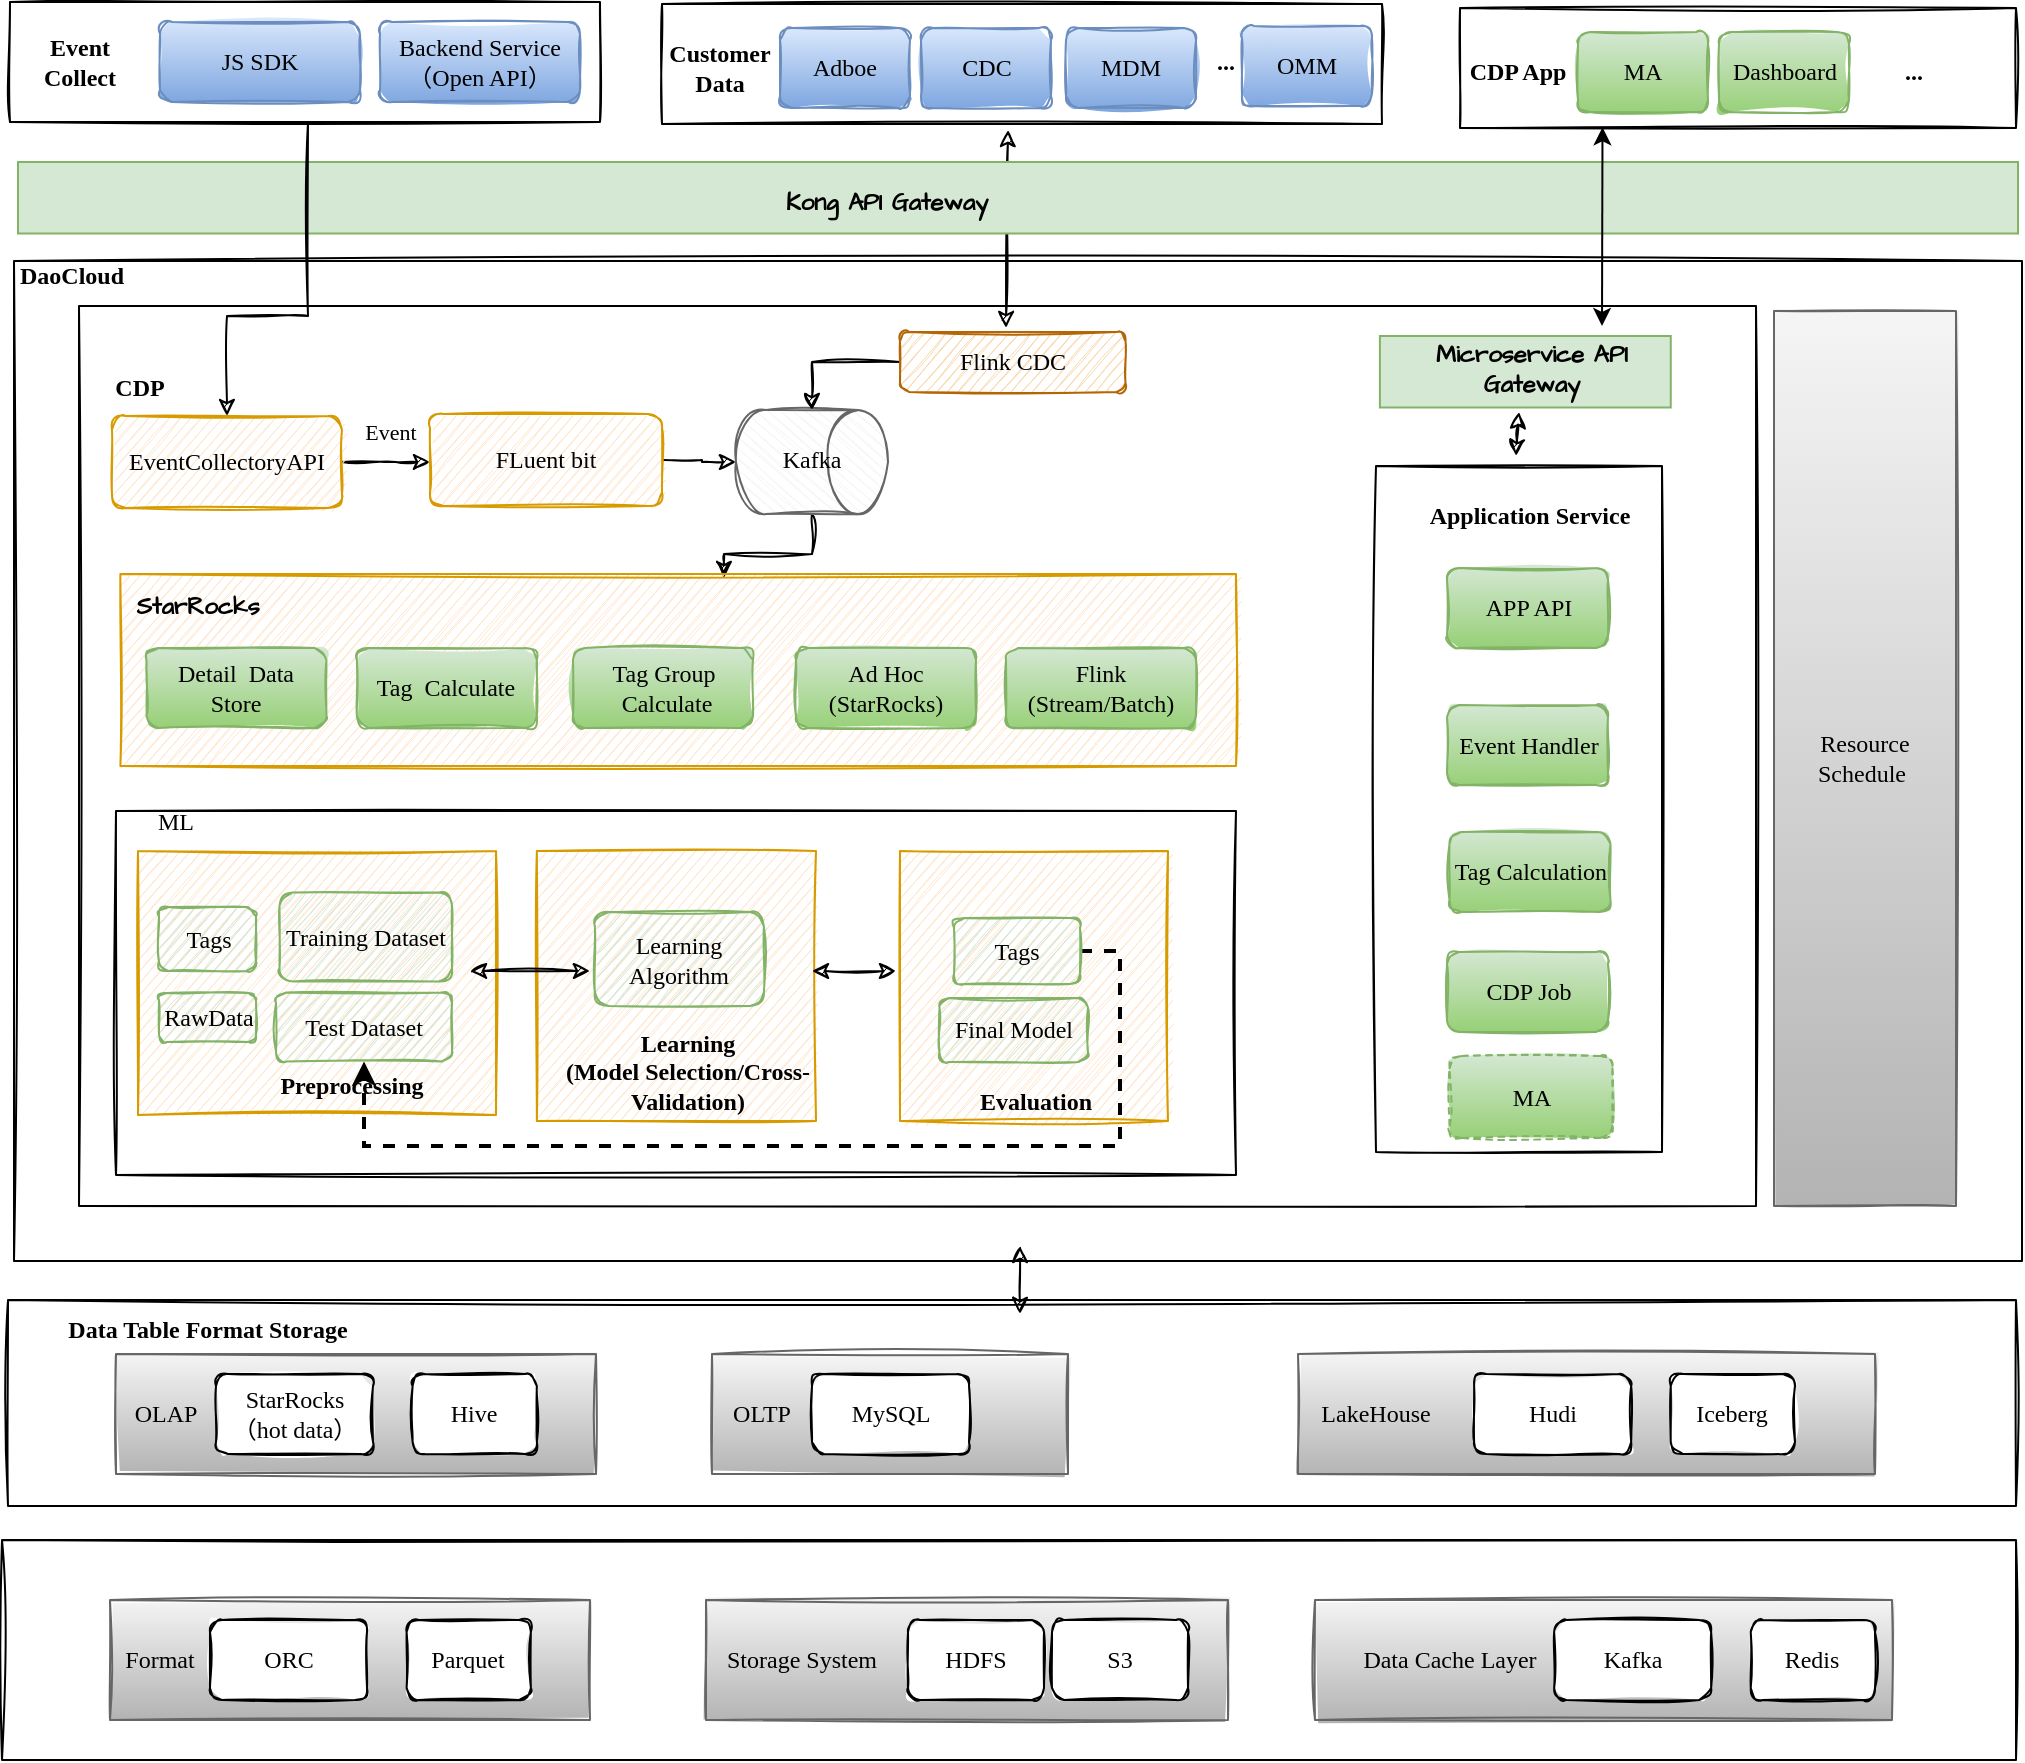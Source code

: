 <mxfile version="20.8.20" type="github">
  <diagram id="C5RBs43oDa-KdzZeNtuy" name="Page-1">
    <mxGraphModel dx="-633" dy="-472" grid="1" gridSize="10" guides="1" tooltips="1" connect="1" arrows="1" fold="1" page="1" pageScale="1" pageWidth="827" pageHeight="1169" math="0" shadow="0">
      <root>
        <mxCell id="WIyWlLk6GJQsqaUBKTNV-0" />
        <mxCell id="WIyWlLk6GJQsqaUBKTNV-1" parent="WIyWlLk6GJQsqaUBKTNV-0" />
        <mxCell id="f4Q4e2Ie5R9jhy5nibJb-0" value="" style="rounded=0;whiteSpace=wrap;html=1;sketch=1;fontFamily=Comic Sans MS;gradientColor=none;" vertex="1" parent="WIyWlLk6GJQsqaUBKTNV-1">
          <mxGeometry x="1666" y="2567" width="1004" height="103" as="geometry" />
        </mxCell>
        <mxCell id="f4Q4e2Ie5R9jhy5nibJb-1" value="" style="rounded=0;whiteSpace=wrap;html=1;sketch=1;fontFamily=Comic Sans MS;gradientColor=none;" vertex="1" parent="WIyWlLk6GJQsqaUBKTNV-1">
          <mxGeometry x="1669" y="2047.5" width="1004" height="500" as="geometry" />
        </mxCell>
        <mxCell id="f4Q4e2Ie5R9jhy5nibJb-2" value="" style="rounded=0;whiteSpace=wrap;html=1;sketch=1;fontFamily=Comic Sans MS;gradientColor=none;" vertex="1" parent="WIyWlLk6GJQsqaUBKTNV-1">
          <mxGeometry x="1701.5" y="2070" width="838.5" height="450" as="geometry" />
        </mxCell>
        <mxCell id="f4Q4e2Ie5R9jhy5nibJb-3" value="" style="rounded=0;whiteSpace=wrap;html=1;sketch=1;fontFamily=Comic Sans MS;gradientColor=none;" vertex="1" parent="WIyWlLk6GJQsqaUBKTNV-1">
          <mxGeometry x="1667" y="1918" width="295" height="60" as="geometry" />
        </mxCell>
        <mxCell id="f4Q4e2Ie5R9jhy5nibJb-4" value="Event Collect" style="text;html=1;strokeColor=none;fillColor=none;align=center;verticalAlign=middle;whiteSpace=wrap;rounded=0;sketch=1;fontFamily=Comic Sans MS;fontStyle=1" vertex="1" parent="WIyWlLk6GJQsqaUBKTNV-1">
          <mxGeometry x="1672" y="1933" width="60" height="30" as="geometry" />
        </mxCell>
        <mxCell id="f4Q4e2Ie5R9jhy5nibJb-5" value="JS SDK" style="rounded=1;whiteSpace=wrap;html=1;sketch=1;fontFamily=Comic Sans MS;fillColor=#dae8fc;strokeColor=#6c8ebf;gradientColor=#7ea6e0;" vertex="1" parent="WIyWlLk6GJQsqaUBKTNV-1">
          <mxGeometry x="1742" y="1928" width="100" height="40" as="geometry" />
        </mxCell>
        <mxCell id="f4Q4e2Ie5R9jhy5nibJb-6" value="Backend Service&lt;br&gt;（Open API）" style="rounded=1;whiteSpace=wrap;html=1;sketch=1;fontFamily=Comic Sans MS;fillColor=#dae8fc;strokeColor=#6c8ebf;gradientColor=#7ea6e0;" vertex="1" parent="WIyWlLk6GJQsqaUBKTNV-1">
          <mxGeometry x="1852" y="1928" width="100" height="40" as="geometry" />
        </mxCell>
        <mxCell id="f4Q4e2Ie5R9jhy5nibJb-7" value="CDP" style="text;html=1;strokeColor=none;fillColor=none;align=center;verticalAlign=middle;whiteSpace=wrap;rounded=0;sketch=1;fontFamily=Comic Sans MS;fontStyle=1" vertex="1" parent="WIyWlLk6GJQsqaUBKTNV-1">
          <mxGeometry x="1701.5" y="2096" width="60" height="30" as="geometry" />
        </mxCell>
        <mxCell id="f4Q4e2Ie5R9jhy5nibJb-8" value="" style="edgeStyle=orthogonalEdgeStyle;rounded=0;sketch=1;orthogonalLoop=1;jettySize=auto;html=1;fontFamily=Comic Sans MS;" edge="1" parent="WIyWlLk6GJQsqaUBKTNV-1" source="f4Q4e2Ie5R9jhy5nibJb-10" target="f4Q4e2Ie5R9jhy5nibJb-12">
          <mxGeometry relative="1" as="geometry">
            <Array as="points">
              <mxPoint x="1860" y="2148" />
              <mxPoint x="1860" y="2148" />
            </Array>
          </mxGeometry>
        </mxCell>
        <mxCell id="f4Q4e2Ie5R9jhy5nibJb-9" value="Event" style="edgeLabel;html=1;align=center;verticalAlign=middle;resizable=0;points=[];fontFamily=Comic Sans MS;sketch=1;" vertex="1" connectable="0" parent="f4Q4e2Ie5R9jhy5nibJb-8">
          <mxGeometry x="0.107" y="-4" relative="1" as="geometry">
            <mxPoint x="-1" y="-19" as="offset" />
          </mxGeometry>
        </mxCell>
        <mxCell id="f4Q4e2Ie5R9jhy5nibJb-10" value="EventCollectoryAPI" style="rounded=1;whiteSpace=wrap;html=1;sketch=1;fontFamily=Comic Sans MS;fillColor=#ffe6cc;strokeColor=#d79b00;" vertex="1" parent="WIyWlLk6GJQsqaUBKTNV-1">
          <mxGeometry x="1718" y="2125" width="115" height="46" as="geometry" />
        </mxCell>
        <mxCell id="f4Q4e2Ie5R9jhy5nibJb-11" value="" style="edgeStyle=orthogonalEdgeStyle;rounded=0;sketch=1;orthogonalLoop=1;jettySize=auto;html=1;fontFamily=Comic Sans MS;" edge="1" parent="WIyWlLk6GJQsqaUBKTNV-1" source="f4Q4e2Ie5R9jhy5nibJb-12" target="f4Q4e2Ie5R9jhy5nibJb-14">
          <mxGeometry relative="1" as="geometry" />
        </mxCell>
        <mxCell id="f4Q4e2Ie5R9jhy5nibJb-12" value="FLuent bit" style="whiteSpace=wrap;html=1;fontFamily=Comic Sans MS;rounded=1;sketch=1;fillColor=#ffe6cc;strokeColor=#d79b00;" vertex="1" parent="WIyWlLk6GJQsqaUBKTNV-1">
          <mxGeometry x="1877" y="2124" width="116" height="46" as="geometry" />
        </mxCell>
        <mxCell id="f4Q4e2Ie5R9jhy5nibJb-13" style="edgeStyle=orthogonalEdgeStyle;rounded=0;sketch=1;hachureGap=4;jiggle=2;curveFitting=1;orthogonalLoop=1;jettySize=auto;html=1;entryX=0.541;entryY=0.021;entryDx=0;entryDy=0;entryPerimeter=0;fontFamily=Architects Daughter;fontSource=https%3A%2F%2Ffonts.googleapis.com%2Fcss%3Ffamily%3DArchitects%2BDaughter;fontSize=12;" edge="1" parent="WIyWlLk6GJQsqaUBKTNV-1" source="f4Q4e2Ie5R9jhy5nibJb-14" target="f4Q4e2Ie5R9jhy5nibJb-28">
          <mxGeometry relative="1" as="geometry" />
        </mxCell>
        <mxCell id="f4Q4e2Ie5R9jhy5nibJb-14" value="" style="shape=cylinder3;whiteSpace=wrap;html=1;boundedLbl=1;backgroundOutline=1;size=15;rounded=0;sketch=1;fontFamily=Comic Sans MS;rotation=90;fillColor=#f5f5f5;fontColor=#333333;strokeColor=#666666;" vertex="1" parent="WIyWlLk6GJQsqaUBKTNV-1">
          <mxGeometry x="2042" y="2110" width="52" height="76" as="geometry" />
        </mxCell>
        <mxCell id="f4Q4e2Ie5R9jhy5nibJb-15" value="Kafka" style="text;html=1;strokeColor=none;fillColor=none;align=center;verticalAlign=middle;whiteSpace=wrap;rounded=0;sketch=1;fontFamily=Comic Sans MS;" vertex="1" parent="WIyWlLk6GJQsqaUBKTNV-1">
          <mxGeometry x="2046" y="2132" width="44" height="30" as="geometry" />
        </mxCell>
        <mxCell id="f4Q4e2Ie5R9jhy5nibJb-16" value="" style="rounded=0;whiteSpace=wrap;html=1;sketch=1;fontFamily=Comic Sans MS;fillColor=#f5f5f5;strokeColor=#666666;gradientColor=#b3b3b3;" vertex="1" parent="WIyWlLk6GJQsqaUBKTNV-1">
          <mxGeometry x="1720" y="2594" width="240" height="60" as="geometry" />
        </mxCell>
        <mxCell id="f4Q4e2Ie5R9jhy5nibJb-17" value="OLAP" style="text;html=1;strokeColor=none;fillColor=none;align=center;verticalAlign=middle;whiteSpace=wrap;rounded=0;sketch=1;fontFamily=Comic Sans MS;" vertex="1" parent="WIyWlLk6GJQsqaUBKTNV-1">
          <mxGeometry x="1715" y="2609" width="60" height="30" as="geometry" />
        </mxCell>
        <mxCell id="f4Q4e2Ie5R9jhy5nibJb-18" value="StarRocks&lt;br&gt;（hot data）" style="whiteSpace=wrap;html=1;fontFamily=Comic Sans MS;rounded=1;sketch=1;" vertex="1" parent="WIyWlLk6GJQsqaUBKTNV-1">
          <mxGeometry x="1770" y="2604" width="78.5" height="40" as="geometry" />
        </mxCell>
        <mxCell id="f4Q4e2Ie5R9jhy5nibJb-19" value="" style="rounded=0;whiteSpace=wrap;html=1;sketch=1;fontFamily=Comic Sans MS;gradientColor=none;" vertex="1" parent="WIyWlLk6GJQsqaUBKTNV-1">
          <mxGeometry x="1993" y="1919" width="360" height="60" as="geometry" />
        </mxCell>
        <mxCell id="f4Q4e2Ie5R9jhy5nibJb-20" value="Customer Data" style="text;html=1;strokeColor=none;fillColor=none;align=center;verticalAlign=middle;whiteSpace=wrap;rounded=0;sketch=1;fontFamily=Comic Sans MS;fontStyle=1" vertex="1" parent="WIyWlLk6GJQsqaUBKTNV-1">
          <mxGeometry x="1992" y="1936" width="60" height="30" as="geometry" />
        </mxCell>
        <mxCell id="f4Q4e2Ie5R9jhy5nibJb-21" value="Adboe" style="rounded=1;whiteSpace=wrap;html=1;sketch=1;fontFamily=Comic Sans MS;fillColor=#dae8fc;strokeColor=#6c8ebf;gradientColor=#7ea6e0;" vertex="1" parent="WIyWlLk6GJQsqaUBKTNV-1">
          <mxGeometry x="2052" y="1931" width="65" height="40" as="geometry" />
        </mxCell>
        <mxCell id="f4Q4e2Ie5R9jhy5nibJb-22" value="CDC" style="rounded=1;whiteSpace=wrap;html=1;sketch=1;fontFamily=Comic Sans MS;fillColor=#dae8fc;strokeColor=#6c8ebf;gradientColor=#7ea6e0;" vertex="1" parent="WIyWlLk6GJQsqaUBKTNV-1">
          <mxGeometry x="2122.5" y="1931" width="65" height="40" as="geometry" />
        </mxCell>
        <mxCell id="f4Q4e2Ie5R9jhy5nibJb-23" value="MDM" style="rounded=1;whiteSpace=wrap;html=1;sketch=1;fontFamily=Comic Sans MS;fillColor=#dae8fc;strokeColor=#6c8ebf;gradientColor=#7ea6e0;" vertex="1" parent="WIyWlLk6GJQsqaUBKTNV-1">
          <mxGeometry x="2195" y="1931" width="65" height="40" as="geometry" />
        </mxCell>
        <mxCell id="f4Q4e2Ie5R9jhy5nibJb-24" value="OMM" style="rounded=1;whiteSpace=wrap;html=1;sketch=1;fontFamily=Comic Sans MS;gradientColor=#7ea6e0;fillColor=#dae8fc;strokeColor=#6c8ebf;" vertex="1" parent="WIyWlLk6GJQsqaUBKTNV-1">
          <mxGeometry x="2283" y="1930" width="65" height="40" as="geometry" />
        </mxCell>
        <mxCell id="f4Q4e2Ie5R9jhy5nibJb-25" value="..." style="text;html=1;align=center;verticalAlign=middle;whiteSpace=wrap;rounded=0;sketch=1;fontFamily=Comic Sans MS;fontStyle=1;" vertex="1" parent="WIyWlLk6GJQsqaUBKTNV-1">
          <mxGeometry x="2245" y="1933" width="60" height="30" as="geometry" />
        </mxCell>
        <mxCell id="f4Q4e2Ie5R9jhy5nibJb-26" style="edgeStyle=orthogonalEdgeStyle;rounded=0;sketch=1;hachureGap=4;jiggle=2;curveFitting=1;orthogonalLoop=1;jettySize=auto;html=1;fontFamily=Architects Daughter;fontSource=https%3A%2F%2Ffonts.googleapis.com%2Fcss%3Ffamily%3DArchitects%2BDaughter;fontSize=16;" edge="1" parent="WIyWlLk6GJQsqaUBKTNV-1" source="f4Q4e2Ie5R9jhy5nibJb-27" target="f4Q4e2Ie5R9jhy5nibJb-14">
          <mxGeometry relative="1" as="geometry" />
        </mxCell>
        <mxCell id="f4Q4e2Ie5R9jhy5nibJb-27" value="Flink CDC" style="whiteSpace=wrap;html=1;fontFamily=Comic Sans MS;rounded=1;sketch=1;fillColor=#fad7ac;strokeColor=#b46504;" vertex="1" parent="WIyWlLk6GJQsqaUBKTNV-1">
          <mxGeometry x="2112" y="2083" width="112.75" height="30" as="geometry" />
        </mxCell>
        <mxCell id="f4Q4e2Ie5R9jhy5nibJb-28" value="" style="rounded=0;whiteSpace=wrap;html=1;sketch=1;fontFamily=Comic Sans MS;fillColor=#ffe6cc;strokeColor=#d79b00;" vertex="1" parent="WIyWlLk6GJQsqaUBKTNV-1">
          <mxGeometry x="1722.18" y="2204" width="557.82" height="96" as="geometry" />
        </mxCell>
        <mxCell id="f4Q4e2Ie5R9jhy5nibJb-29" value="Ad Hoc&lt;br&gt;(StarRocks)" style="whiteSpace=wrap;html=1;fontFamily=Comic Sans MS;rounded=1;sketch=1;fillColor=#d5e8d4;strokeColor=#82b366;gradientColor=#97d077;" vertex="1" parent="WIyWlLk6GJQsqaUBKTNV-1">
          <mxGeometry x="2060" y="2241" width="90" height="40" as="geometry" />
        </mxCell>
        <mxCell id="f4Q4e2Ie5R9jhy5nibJb-30" value="" style="rounded=0;whiteSpace=wrap;html=1;sketch=1;fontFamily=Comic Sans MS;gradientColor=none;" vertex="1" parent="WIyWlLk6GJQsqaUBKTNV-1">
          <mxGeometry x="1720" y="2322.5" width="560" height="182" as="geometry" />
        </mxCell>
        <mxCell id="f4Q4e2Ie5R9jhy5nibJb-31" value="Flink&lt;br&gt;(Stream/Batch)" style="whiteSpace=wrap;html=1;fontFamily=Comic Sans MS;rounded=1;sketch=1;fillColor=#d5e8d4;strokeColor=#82b366;gradientColor=#97d077;" vertex="1" parent="WIyWlLk6GJQsqaUBKTNV-1">
          <mxGeometry x="2165" y="2241" width="95" height="40" as="geometry" />
        </mxCell>
        <mxCell id="f4Q4e2Ie5R9jhy5nibJb-32" value="" style="rounded=0;whiteSpace=wrap;html=1;sketch=1;fontFamily=Comic Sans MS;fillColor=#ffe6cc;strokeColor=#d79b00;" vertex="1" parent="WIyWlLk6GJQsqaUBKTNV-1">
          <mxGeometry x="1731" y="2342.5" width="179" height="132" as="geometry" />
        </mxCell>
        <mxCell id="f4Q4e2Ie5R9jhy5nibJb-33" value="Tags" style="whiteSpace=wrap;html=1;fontFamily=Comic Sans MS;rounded=1;sketch=1;fillColor=#d5e8d4;strokeColor=#82b366;" vertex="1" parent="WIyWlLk6GJQsqaUBKTNV-1">
          <mxGeometry x="1741.5" y="2370.5" width="48.5" height="32" as="geometry" />
        </mxCell>
        <mxCell id="f4Q4e2Ie5R9jhy5nibJb-34" value="RawData" style="whiteSpace=wrap;html=1;fontFamily=Comic Sans MS;rounded=1;sketch=1;fillColor=#d5e8d4;strokeColor=#82b366;" vertex="1" parent="WIyWlLk6GJQsqaUBKTNV-1">
          <mxGeometry x="1741.5" y="2413.5" width="48.5" height="24.5" as="geometry" />
        </mxCell>
        <mxCell id="f4Q4e2Ie5R9jhy5nibJb-35" value="Training Dataset" style="whiteSpace=wrap;html=1;fontFamily=Comic Sans MS;rounded=1;sketch=1;fillColor=#d5e8d4;strokeColor=#82b366;" vertex="1" parent="WIyWlLk6GJQsqaUBKTNV-1">
          <mxGeometry x="1801.75" y="2363.25" width="86.25" height="44.5" as="geometry" />
        </mxCell>
        <mxCell id="f4Q4e2Ie5R9jhy5nibJb-36" value="Test Dataset" style="whiteSpace=wrap;html=1;fontFamily=Comic Sans MS;rounded=1;sketch=1;fillColor=#d5e8d4;strokeColor=#82b366;" vertex="1" parent="WIyWlLk6GJQsqaUBKTNV-1">
          <mxGeometry x="1800" y="2413.25" width="88" height="34.5" as="geometry" />
        </mxCell>
        <mxCell id="f4Q4e2Ie5R9jhy5nibJb-37" value="Preprocessing" style="text;html=1;strokeColor=none;fillColor=none;align=center;verticalAlign=middle;whiteSpace=wrap;rounded=0;sketch=1;fontFamily=Comic Sans MS;fontStyle=1" vertex="1" parent="WIyWlLk6GJQsqaUBKTNV-1">
          <mxGeometry x="1807.5" y="2444.5" width="60" height="30" as="geometry" />
        </mxCell>
        <mxCell id="f4Q4e2Ie5R9jhy5nibJb-38" value="" style="rounded=0;whiteSpace=wrap;html=1;sketch=1;fontFamily=Comic Sans MS;fillColor=#ffe6cc;strokeColor=#d79b00;" vertex="1" parent="WIyWlLk6GJQsqaUBKTNV-1">
          <mxGeometry x="1930.43" y="2342.5" width="139.57" height="135" as="geometry" />
        </mxCell>
        <mxCell id="f4Q4e2Ie5R9jhy5nibJb-39" value="Learning Algorithm" style="whiteSpace=wrap;html=1;fontFamily=Comic Sans MS;rounded=1;sketch=1;fillColor=#d5e8d4;strokeColor=#82b366;" vertex="1" parent="WIyWlLk6GJQsqaUBKTNV-1">
          <mxGeometry x="1959.43" y="2373" width="84.5" height="47" as="geometry" />
        </mxCell>
        <mxCell id="f4Q4e2Ie5R9jhy5nibJb-40" value="Learning&lt;br&gt;(Model Selection/Cross-Validation)" style="text;html=1;strokeColor=none;fillColor=none;align=center;verticalAlign=middle;whiteSpace=wrap;rounded=0;sketch=1;fontFamily=Comic Sans MS;fontStyle=1" vertex="1" parent="WIyWlLk6GJQsqaUBKTNV-1">
          <mxGeometry x="1932.18" y="2437.5" width="148" height="30" as="geometry" />
        </mxCell>
        <mxCell id="f4Q4e2Ie5R9jhy5nibJb-41" value="" style="rounded=0;whiteSpace=wrap;html=1;sketch=1;fontFamily=Comic Sans MS;fillColor=#ffe6cc;strokeColor=#d79b00;" vertex="1" parent="WIyWlLk6GJQsqaUBKTNV-1">
          <mxGeometry x="2112" y="2342.5" width="134" height="135" as="geometry" />
        </mxCell>
        <mxCell id="f4Q4e2Ie5R9jhy5nibJb-42" style="edgeStyle=orthogonalEdgeStyle;rounded=0;orthogonalLoop=1;jettySize=auto;html=1;exitX=1;exitY=0.5;exitDx=0;exitDy=0;entryX=0.5;entryY=1;entryDx=0;entryDy=0;dashed=1;fontFamily=Comic Sans MS;fontStyle=1;strokeWidth=2;" edge="1" parent="WIyWlLk6GJQsqaUBKTNV-1" source="f4Q4e2Ie5R9jhy5nibJb-45" target="f4Q4e2Ie5R9jhy5nibJb-36">
          <mxGeometry relative="1" as="geometry">
            <Array as="points">
              <mxPoint x="2222" y="2393" />
              <mxPoint x="2222" y="2490" />
              <mxPoint x="1844" y="2490" />
            </Array>
          </mxGeometry>
        </mxCell>
        <mxCell id="f4Q4e2Ie5R9jhy5nibJb-43" value="Final Model" style="whiteSpace=wrap;html=1;fontFamily=Comic Sans MS;rounded=1;sketch=1;fillColor=#d5e8d4;strokeColor=#82b366;" vertex="1" parent="WIyWlLk6GJQsqaUBKTNV-1">
          <mxGeometry x="2131.75" y="2416" width="74.25" height="32" as="geometry" />
        </mxCell>
        <mxCell id="f4Q4e2Ie5R9jhy5nibJb-44" value="Evaluation" style="text;html=1;strokeColor=none;fillColor=none;align=center;verticalAlign=middle;whiteSpace=wrap;rounded=0;sketch=1;fontFamily=Comic Sans MS;fontStyle=1" vertex="1" parent="WIyWlLk6GJQsqaUBKTNV-1">
          <mxGeometry x="2120.25" y="2453" width="120" height="30" as="geometry" />
        </mxCell>
        <mxCell id="f4Q4e2Ie5R9jhy5nibJb-45" value="Tags" style="whiteSpace=wrap;html=1;fontFamily=Comic Sans MS;rounded=1;sketch=1;fillColor=#d5e8d4;strokeColor=#82b366;" vertex="1" parent="WIyWlLk6GJQsqaUBKTNV-1">
          <mxGeometry x="2139" y="2376" width="63" height="33" as="geometry" />
        </mxCell>
        <mxCell id="f4Q4e2Ie5R9jhy5nibJb-46" value="ML" style="text;html=1;strokeColor=none;fillColor=none;align=center;verticalAlign=middle;whiteSpace=wrap;rounded=0;sketch=1;fontFamily=Comic Sans MS;" vertex="1" parent="WIyWlLk6GJQsqaUBKTNV-1">
          <mxGeometry x="1720" y="2313" width="60" height="30" as="geometry" />
        </mxCell>
        <mxCell id="f4Q4e2Ie5R9jhy5nibJb-47" value="" style="rounded=0;whiteSpace=wrap;html=1;sketch=1;fontFamily=Comic Sans MS;" vertex="1" parent="WIyWlLk6GJQsqaUBKTNV-1">
          <mxGeometry x="2350" y="2150" width="143" height="343" as="geometry" />
        </mxCell>
        <mxCell id="f4Q4e2Ie5R9jhy5nibJb-48" value="Application Service" style="text;html=1;strokeColor=none;fillColor=none;align=center;verticalAlign=middle;whiteSpace=wrap;rounded=0;sketch=1;fontFamily=Comic Sans MS;fontStyle=1" vertex="1" parent="WIyWlLk6GJQsqaUBKTNV-1">
          <mxGeometry x="2355.25" y="2160" width="143.5" height="30" as="geometry" />
        </mxCell>
        <mxCell id="f4Q4e2Ie5R9jhy5nibJb-49" value="MA" style="rounded=1;whiteSpace=wrap;html=1;sketch=1;fontFamily=Comic Sans MS;fillColor=#d5e8d4;strokeColor=#82b366;gradientColor=#97d077;dashed=1;" vertex="1" parent="WIyWlLk6GJQsqaUBKTNV-1">
          <mxGeometry x="2386.75" y="2445" width="81.5" height="41" as="geometry" />
        </mxCell>
        <mxCell id="f4Q4e2Ie5R9jhy5nibJb-50" value="APP API" style="rounded=1;whiteSpace=wrap;html=1;sketch=1;fontFamily=Comic Sans MS;fillColor=#d5e8d4;strokeColor=#82b366;gradientColor=#97d077;" vertex="1" parent="WIyWlLk6GJQsqaUBKTNV-1">
          <mxGeometry x="2385.5" y="2201" width="80.5" height="40" as="geometry" />
        </mxCell>
        <mxCell id="f4Q4e2Ie5R9jhy5nibJb-51" value="" style="endArrow=classic;startArrow=classic;html=1;rounded=0;sketch=1;strokeWidth=1;fontFamily=Comic Sans MS;" edge="1" parent="WIyWlLk6GJQsqaUBKTNV-1">
          <mxGeometry width="50" height="50" relative="1" as="geometry">
            <mxPoint x="2165" y="2081" as="sourcePoint" />
            <mxPoint x="2166" y="1982" as="targetPoint" />
            <Array as="points">
              <mxPoint x="2165" y="2081" />
            </Array>
          </mxGeometry>
        </mxCell>
        <mxCell id="f4Q4e2Ie5R9jhy5nibJb-52" value="DaoCloud" style="text;html=1;strokeColor=none;fillColor=none;align=center;verticalAlign=middle;whiteSpace=wrap;rounded=0;sketch=1;fontFamily=Comic Sans MS;fontStyle=1" vertex="1" parent="WIyWlLk6GJQsqaUBKTNV-1">
          <mxGeometry x="1668" y="2040" width="60" height="30" as="geometry" />
        </mxCell>
        <mxCell id="f4Q4e2Ie5R9jhy5nibJb-53" value="Data Table Format Storage" style="text;html=1;strokeColor=none;fillColor=none;align=center;verticalAlign=middle;whiteSpace=wrap;rounded=0;sketch=1;fontFamily=Comic Sans MS;fontStyle=1" vertex="1" parent="WIyWlLk6GJQsqaUBKTNV-1">
          <mxGeometry x="1676" y="2567" width="180" height="30" as="geometry" />
        </mxCell>
        <mxCell id="f4Q4e2Ie5R9jhy5nibJb-54" value="Hive" style="whiteSpace=wrap;html=1;fontFamily=Comic Sans MS;rounded=1;sketch=1;" vertex="1" parent="WIyWlLk6GJQsqaUBKTNV-1">
          <mxGeometry x="1868.31" y="2604" width="62.12" height="40" as="geometry" />
        </mxCell>
        <mxCell id="f4Q4e2Ie5R9jhy5nibJb-55" value="" style="rounded=0;whiteSpace=wrap;html=1;sketch=1;fontFamily=Comic Sans MS;gradientColor=none;" vertex="1" parent="WIyWlLk6GJQsqaUBKTNV-1">
          <mxGeometry x="2392" y="1921" width="278" height="60" as="geometry" />
        </mxCell>
        <mxCell id="f4Q4e2Ie5R9jhy5nibJb-56" value="CDP App" style="text;html=1;strokeColor=none;fillColor=none;align=center;verticalAlign=middle;whiteSpace=wrap;rounded=0;sketch=1;fontFamily=Comic Sans MS;fontStyle=1" vertex="1" parent="WIyWlLk6GJQsqaUBKTNV-1">
          <mxGeometry x="2391" y="1938" width="60" height="30" as="geometry" />
        </mxCell>
        <mxCell id="f4Q4e2Ie5R9jhy5nibJb-57" value="MA" style="rounded=1;whiteSpace=wrap;html=1;sketch=1;fontFamily=Comic Sans MS;fillColor=#d5e8d4;strokeColor=#82b366;gradientColor=#97d077;" vertex="1" parent="WIyWlLk6GJQsqaUBKTNV-1">
          <mxGeometry x="2451" y="1933" width="65" height="40" as="geometry" />
        </mxCell>
        <mxCell id="f4Q4e2Ie5R9jhy5nibJb-58" value="Dashboard" style="rounded=1;whiteSpace=wrap;html=1;sketch=1;fontFamily=Comic Sans MS;fillColor=#d5e8d4;strokeColor=#82b366;gradientColor=#97d077;" vertex="1" parent="WIyWlLk6GJQsqaUBKTNV-1">
          <mxGeometry x="2521.5" y="1933" width="65" height="40" as="geometry" />
        </mxCell>
        <mxCell id="f4Q4e2Ie5R9jhy5nibJb-59" value="..." style="text;html=1;strokeColor=none;fillColor=none;align=center;verticalAlign=middle;whiteSpace=wrap;rounded=0;sketch=1;fontFamily=Comic Sans MS;fontStyle=1" vertex="1" parent="WIyWlLk6GJQsqaUBKTNV-1">
          <mxGeometry x="2588.75" y="1938" width="60" height="30" as="geometry" />
        </mxCell>
        <mxCell id="f4Q4e2Ie5R9jhy5nibJb-60" value="" style="endArrow=classic;startArrow=classic;html=1;rounded=0;sketch=1;strokeWidth=1;fontFamily=Comic Sans MS;" edge="1" parent="WIyWlLk6GJQsqaUBKTNV-1">
          <mxGeometry width="50" height="50" relative="1" as="geometry">
            <mxPoint x="2172" y="2574" as="sourcePoint" />
            <mxPoint x="2172" y="2540" as="targetPoint" />
          </mxGeometry>
        </mxCell>
        <mxCell id="f4Q4e2Ie5R9jhy5nibJb-61" value="Resource Schedule&amp;nbsp;" style="rounded=0;whiteSpace=wrap;html=1;sketch=1;fontFamily=Comic Sans MS;gradientColor=#b3b3b3;fillColor=#f5f5f5;strokeColor=#666666;" vertex="1" parent="WIyWlLk6GJQsqaUBKTNV-1">
          <mxGeometry x="2549" y="2072.5" width="91" height="447.5" as="geometry" />
        </mxCell>
        <mxCell id="f4Q4e2Ie5R9jhy5nibJb-62" value="" style="rounded=0;whiteSpace=wrap;html=1;sketch=1;fontFamily=Comic Sans MS;fillColor=#f5f5f5;strokeColor=#666666;gradientColor=#b3b3b3;" vertex="1" parent="WIyWlLk6GJQsqaUBKTNV-1">
          <mxGeometry x="2018" y="2594" width="178" height="60" as="geometry" />
        </mxCell>
        <mxCell id="f4Q4e2Ie5R9jhy5nibJb-63" value="OLTP" style="text;html=1;strokeColor=none;fillColor=none;align=center;verticalAlign=middle;whiteSpace=wrap;rounded=0;sketch=1;fontFamily=Comic Sans MS;" vertex="1" parent="WIyWlLk6GJQsqaUBKTNV-1">
          <mxGeometry x="2013" y="2609" width="60" height="30" as="geometry" />
        </mxCell>
        <mxCell id="f4Q4e2Ie5R9jhy5nibJb-64" value="MySQL" style="whiteSpace=wrap;html=1;fontFamily=Comic Sans MS;rounded=1;sketch=1;" vertex="1" parent="WIyWlLk6GJQsqaUBKTNV-1">
          <mxGeometry x="2068" y="2604" width="78.5" height="40" as="geometry" />
        </mxCell>
        <mxCell id="f4Q4e2Ie5R9jhy5nibJb-65" value="" style="rounded=0;whiteSpace=wrap;html=1;sketch=1;fontFamily=Comic Sans MS;fillColor=#f5f5f5;strokeColor=#666666;gradientColor=#b3b3b3;" vertex="1" parent="WIyWlLk6GJQsqaUBKTNV-1">
          <mxGeometry x="2311" y="2594" width="288.5" height="60" as="geometry" />
        </mxCell>
        <mxCell id="f4Q4e2Ie5R9jhy5nibJb-66" value="LakeHouse" style="text;html=1;strokeColor=none;fillColor=none;align=center;verticalAlign=middle;whiteSpace=wrap;rounded=0;sketch=1;fontFamily=Comic Sans MS;" vertex="1" parent="WIyWlLk6GJQsqaUBKTNV-1">
          <mxGeometry x="2319.5" y="2609" width="60" height="30" as="geometry" />
        </mxCell>
        <mxCell id="f4Q4e2Ie5R9jhy5nibJb-67" value="Hudi" style="whiteSpace=wrap;html=1;fontFamily=Comic Sans MS;rounded=1;sketch=1;" vertex="1" parent="WIyWlLk6GJQsqaUBKTNV-1">
          <mxGeometry x="2399.07" y="2604" width="78.5" height="40" as="geometry" />
        </mxCell>
        <mxCell id="f4Q4e2Ie5R9jhy5nibJb-68" value="Iceberg" style="whiteSpace=wrap;html=1;fontFamily=Comic Sans MS;rounded=1;sketch=1;" vertex="1" parent="WIyWlLk6GJQsqaUBKTNV-1">
          <mxGeometry x="2497.38" y="2604" width="62.12" height="40" as="geometry" />
        </mxCell>
        <mxCell id="f4Q4e2Ie5R9jhy5nibJb-69" value="" style="rounded=0;whiteSpace=wrap;html=1;sketch=1;fontFamily=Comic Sans MS;gradientColor=none;" vertex="1" parent="WIyWlLk6GJQsqaUBKTNV-1">
          <mxGeometry x="1663" y="2687" width="1007" height="110" as="geometry" />
        </mxCell>
        <mxCell id="f4Q4e2Ie5R9jhy5nibJb-70" value="" style="rounded=0;whiteSpace=wrap;html=1;sketch=1;fontFamily=Comic Sans MS;fillColor=#f5f5f5;strokeColor=#666666;gradientColor=#b3b3b3;" vertex="1" parent="WIyWlLk6GJQsqaUBKTNV-1">
          <mxGeometry x="1717" y="2717" width="240" height="60" as="geometry" />
        </mxCell>
        <mxCell id="f4Q4e2Ie5R9jhy5nibJb-71" value="Format" style="text;html=1;strokeColor=none;fillColor=none;align=center;verticalAlign=middle;whiteSpace=wrap;rounded=0;sketch=1;fontFamily=Comic Sans MS;" vertex="1" parent="WIyWlLk6GJQsqaUBKTNV-1">
          <mxGeometry x="1712" y="2732" width="60" height="30" as="geometry" />
        </mxCell>
        <mxCell id="f4Q4e2Ie5R9jhy5nibJb-72" value="ORC" style="whiteSpace=wrap;html=1;fontFamily=Comic Sans MS;rounded=1;sketch=1;" vertex="1" parent="WIyWlLk6GJQsqaUBKTNV-1">
          <mxGeometry x="1767" y="2727" width="78.5" height="40" as="geometry" />
        </mxCell>
        <mxCell id="f4Q4e2Ie5R9jhy5nibJb-73" value="Parquet" style="whiteSpace=wrap;html=1;fontFamily=Comic Sans MS;rounded=1;sketch=1;" vertex="1" parent="WIyWlLk6GJQsqaUBKTNV-1">
          <mxGeometry x="1865.31" y="2727" width="62.12" height="40" as="geometry" />
        </mxCell>
        <mxCell id="f4Q4e2Ie5R9jhy5nibJb-74" value="" style="rounded=0;whiteSpace=wrap;html=1;sketch=1;fontFamily=Comic Sans MS;fillColor=#f5f5f5;strokeColor=#666666;gradientColor=#b3b3b3;" vertex="1" parent="WIyWlLk6GJQsqaUBKTNV-1">
          <mxGeometry x="2015" y="2717" width="261" height="60" as="geometry" />
        </mxCell>
        <mxCell id="f4Q4e2Ie5R9jhy5nibJb-75" value="Storage System" style="text;html=1;strokeColor=none;fillColor=none;align=center;verticalAlign=middle;whiteSpace=wrap;rounded=0;sketch=1;fontFamily=Comic Sans MS;" vertex="1" parent="WIyWlLk6GJQsqaUBKTNV-1">
          <mxGeometry x="2010" y="2732" width="106" height="30" as="geometry" />
        </mxCell>
        <mxCell id="f4Q4e2Ie5R9jhy5nibJb-76" value="HDFS" style="whiteSpace=wrap;html=1;fontFamily=Comic Sans MS;rounded=1;sketch=1;" vertex="1" parent="WIyWlLk6GJQsqaUBKTNV-1">
          <mxGeometry x="2116" y="2727" width="68" height="40" as="geometry" />
        </mxCell>
        <mxCell id="f4Q4e2Ie5R9jhy5nibJb-77" value="" style="rounded=0;whiteSpace=wrap;html=1;sketch=1;fontFamily=Comic Sans MS;fillColor=#f5f5f5;strokeColor=#666666;gradientColor=#b3b3b3;" vertex="1" parent="WIyWlLk6GJQsqaUBKTNV-1">
          <mxGeometry x="2319.5" y="2717" width="288.5" height="60" as="geometry" />
        </mxCell>
        <mxCell id="f4Q4e2Ie5R9jhy5nibJb-78" value="Data Cache Layer" style="text;html=1;strokeColor=none;fillColor=none;align=center;verticalAlign=middle;whiteSpace=wrap;rounded=0;sketch=1;fontFamily=Comic Sans MS;" vertex="1" parent="WIyWlLk6GJQsqaUBKTNV-1">
          <mxGeometry x="2328" y="2732" width="117.5" height="30" as="geometry" />
        </mxCell>
        <mxCell id="f4Q4e2Ie5R9jhy5nibJb-79" value="Kafka" style="whiteSpace=wrap;html=1;fontFamily=Comic Sans MS;rounded=1;sketch=1;" vertex="1" parent="WIyWlLk6GJQsqaUBKTNV-1">
          <mxGeometry x="2439.07" y="2727" width="78.5" height="40" as="geometry" />
        </mxCell>
        <mxCell id="f4Q4e2Ie5R9jhy5nibJb-80" value="Redis" style="whiteSpace=wrap;html=1;fontFamily=Comic Sans MS;rounded=1;sketch=1;" vertex="1" parent="WIyWlLk6GJQsqaUBKTNV-1">
          <mxGeometry x="2537.38" y="2727" width="62.12" height="40" as="geometry" />
        </mxCell>
        <mxCell id="f4Q4e2Ie5R9jhy5nibJb-81" value="S3" style="whiteSpace=wrap;html=1;fontFamily=Comic Sans MS;rounded=1;sketch=1;" vertex="1" parent="WIyWlLk6GJQsqaUBKTNV-1">
          <mxGeometry x="2188" y="2727" width="68" height="40" as="geometry" />
        </mxCell>
        <mxCell id="f4Q4e2Ie5R9jhy5nibJb-82" value="" style="endArrow=classic;startArrow=classic;html=1;rounded=0;sketch=1;strokeWidth=1;fontFamily=Comic Sans MS;" edge="1" parent="WIyWlLk6GJQsqaUBKTNV-1">
          <mxGeometry width="50" height="50" relative="1" as="geometry">
            <mxPoint x="1897" y="2402.5" as="sourcePoint" />
            <mxPoint x="1957" y="2402.5" as="targetPoint" />
          </mxGeometry>
        </mxCell>
        <mxCell id="f4Q4e2Ie5R9jhy5nibJb-83" value="" style="endArrow=classic;startArrow=classic;html=1;rounded=0;sketch=1;strokeWidth=1;fontFamily=Comic Sans MS;" edge="1" parent="WIyWlLk6GJQsqaUBKTNV-1">
          <mxGeometry width="50" height="50" relative="1" as="geometry">
            <mxPoint x="2068" y="2402.5" as="sourcePoint" />
            <mxPoint x="2110" y="2402.5" as="targetPoint" />
          </mxGeometry>
        </mxCell>
        <mxCell id="f4Q4e2Ie5R9jhy5nibJb-84" value="StarRocks" style="text;html=1;strokeColor=none;fillColor=none;align=center;verticalAlign=middle;whiteSpace=wrap;rounded=0;fontSize=12;fontFamily=Architects Daughter;fontStyle=1" vertex="1" parent="WIyWlLk6GJQsqaUBKTNV-1">
          <mxGeometry x="1731" y="2206" width="60" height="30" as="geometry" />
        </mxCell>
        <mxCell id="f4Q4e2Ie5R9jhy5nibJb-85" value="Tag &amp;nbsp;Calculate" style="whiteSpace=wrap;html=1;fontFamily=Comic Sans MS;rounded=1;sketch=1;fillColor=#d5e8d4;strokeColor=#82b366;gradientColor=#97d077;" vertex="1" parent="WIyWlLk6GJQsqaUBKTNV-1">
          <mxGeometry x="1840.43" y="2241" width="90" height="40" as="geometry" />
        </mxCell>
        <mxCell id="f4Q4e2Ie5R9jhy5nibJb-86" value="Tag Group &amp;nbsp;Calculate" style="whiteSpace=wrap;html=1;fontFamily=Comic Sans MS;rounded=1;sketch=1;fillColor=#d5e8d4;strokeColor=#82b366;gradientColor=#97d077;" vertex="1" parent="WIyWlLk6GJQsqaUBKTNV-1">
          <mxGeometry x="1948.5" y="2241" width="90" height="40" as="geometry" />
        </mxCell>
        <mxCell id="f4Q4e2Ie5R9jhy5nibJb-87" value="Detail &amp;nbsp;Data&lt;br&gt;Store" style="whiteSpace=wrap;html=1;fontFamily=Comic Sans MS;rounded=1;sketch=1;fillColor=#d5e8d4;strokeColor=#82b366;gradientColor=#97d077;" vertex="1" parent="WIyWlLk6GJQsqaUBKTNV-1">
          <mxGeometry x="1735.25" y="2241" width="90" height="40" as="geometry" />
        </mxCell>
        <mxCell id="f4Q4e2Ie5R9jhy5nibJb-88" value="Tag Calculation" style="rounded=1;whiteSpace=wrap;html=1;sketch=1;fontFamily=Comic Sans MS;fillColor=#d5e8d4;strokeColor=#82b366;gradientColor=#97d077;" vertex="1" parent="WIyWlLk6GJQsqaUBKTNV-1">
          <mxGeometry x="2386.75" y="2333" width="80.5" height="40" as="geometry" />
        </mxCell>
        <mxCell id="f4Q4e2Ie5R9jhy5nibJb-89" value="CDP Job" style="rounded=1;whiteSpace=wrap;html=1;sketch=1;fontFamily=Comic Sans MS;fillColor=#d5e8d4;strokeColor=#82b366;gradientColor=#97d077;" vertex="1" parent="WIyWlLk6GJQsqaUBKTNV-1">
          <mxGeometry x="2385.5" y="2393" width="80.5" height="40" as="geometry" />
        </mxCell>
        <mxCell id="f4Q4e2Ie5R9jhy5nibJb-90" value="Event Handler" style="rounded=1;whiteSpace=wrap;html=1;sketch=1;fontFamily=Comic Sans MS;fillColor=#d5e8d4;strokeColor=#82b366;gradientColor=#97d077;" vertex="1" parent="WIyWlLk6GJQsqaUBKTNV-1">
          <mxGeometry x="2385.5" y="2269.5" width="80.5" height="40" as="geometry" />
        </mxCell>
        <mxCell id="f4Q4e2Ie5R9jhy5nibJb-91" value="" style="endArrow=classic;startArrow=classic;html=1;rounded=0;sketch=1;hachureGap=4;jiggle=2;curveFitting=1;fontFamily=Architects Daughter;fontSource=https%3A%2F%2Ffonts.googleapis.com%2Fcss%3Ffamily%3DArchitects%2BDaughter;fontSize=12;" edge="1" parent="WIyWlLk6GJQsqaUBKTNV-1">
          <mxGeometry width="50" height="50" relative="1" as="geometry">
            <mxPoint x="2420" y="2145" as="sourcePoint" />
            <mxPoint x="2421.5" y="2123" as="targetPoint" />
          </mxGeometry>
        </mxCell>
        <mxCell id="f4Q4e2Ie5R9jhy5nibJb-92" value="" style="rounded=0;whiteSpace=wrap;html=1;hachureGap=4;fontFamily=Architects Daughter;fontSource=https%3A%2F%2Ffonts.googleapis.com%2Fcss%3Ffamily%3DArchitects%2BDaughter;fontSize=12;fillColor=#d5e8d4;strokeColor=#82b366;" vertex="1" parent="WIyWlLk6GJQsqaUBKTNV-1">
          <mxGeometry x="2351.95" y="2085" width="145.43" height="35.75" as="geometry" />
        </mxCell>
        <mxCell id="f4Q4e2Ie5R9jhy5nibJb-93" value="Microservice API Gateway" style="text;html=1;strokeColor=none;fillColor=none;align=center;verticalAlign=middle;whiteSpace=wrap;rounded=0;fontSize=12;fontFamily=Architects Daughter;fontStyle=1;" vertex="1" parent="WIyWlLk6GJQsqaUBKTNV-1">
          <mxGeometry x="2368.5" y="2087" width="118" height="30" as="geometry" />
        </mxCell>
        <mxCell id="f4Q4e2Ie5R9jhy5nibJb-94" value="Kone API Gateway" style="text;html=1;strokeColor=none;fillColor=none;align=center;verticalAlign=middle;whiteSpace=wrap;rounded=0;fontSize=12;fontFamily=Architects Daughter;fontStyle=1" vertex="1" parent="WIyWlLk6GJQsqaUBKTNV-1">
          <mxGeometry x="1772" y="2004" width="488" height="30" as="geometry" />
        </mxCell>
        <mxCell id="f4Q4e2Ie5R9jhy5nibJb-95" value="" style="rounded=0;whiteSpace=wrap;html=1;hachureGap=4;fontFamily=Architects Daughter;fontSource=https%3A%2F%2Ffonts.googleapis.com%2Fcss%3Ffamily%3DArchitects%2BDaughter;fontSize=12;fillColor=#d5e8d4;strokeColor=#82b366;" vertex="1" parent="WIyWlLk6GJQsqaUBKTNV-1">
          <mxGeometry x="1671" y="1998" width="1000" height="35.75" as="geometry" />
        </mxCell>
        <mxCell id="f4Q4e2Ie5R9jhy5nibJb-96" value="" style="endArrow=classic;startArrow=classic;html=1;rounded=0;hachureGap=4;fontFamily=Architects Daughter;fontSource=https%3A%2F%2Ffonts.googleapis.com%2Fcss%3Ffamily%3DArchitects%2BDaughter;fontSize=12;" edge="1" parent="WIyWlLk6GJQsqaUBKTNV-1">
          <mxGeometry width="50" height="50" relative="1" as="geometry">
            <mxPoint x="2463" y="2080" as="sourcePoint" />
            <mxPoint x="2463.25" y="1980.63" as="targetPoint" />
          </mxGeometry>
        </mxCell>
        <mxCell id="f4Q4e2Ie5R9jhy5nibJb-97" style="edgeStyle=orthogonalEdgeStyle;rounded=0;sketch=1;orthogonalLoop=1;jettySize=auto;html=1;entryX=0.5;entryY=0;entryDx=0;entryDy=0;fontFamily=Comic Sans MS;" edge="1" parent="WIyWlLk6GJQsqaUBKTNV-1" target="f4Q4e2Ie5R9jhy5nibJb-10">
          <mxGeometry relative="1" as="geometry">
            <Array as="points">
              <mxPoint x="1816" y="2075" />
              <mxPoint x="1775" y="2075" />
            </Array>
            <mxPoint x="1815" y="1978" as="sourcePoint" />
          </mxGeometry>
        </mxCell>
        <mxCell id="f4Q4e2Ie5R9jhy5nibJb-98" value="Kong API Gateway" style="text;html=1;strokeColor=none;fillColor=none;align=center;verticalAlign=middle;whiteSpace=wrap;rounded=0;fontSize=12;fontFamily=Architects Daughter;fontStyle=1" vertex="1" parent="WIyWlLk6GJQsqaUBKTNV-1">
          <mxGeometry x="1998.5" y="2003.75" width="213" height="30" as="geometry" />
        </mxCell>
      </root>
    </mxGraphModel>
  </diagram>
</mxfile>
